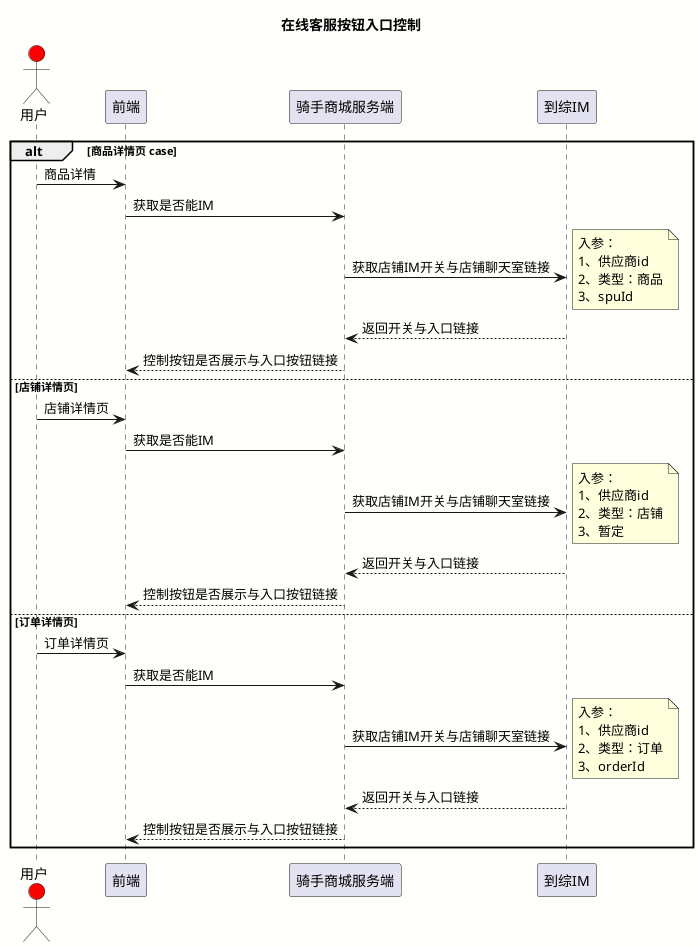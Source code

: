 @startuml
skinparam backgroundColor #FFFFFC
title 在线客服按钮入口控制
actor 用户 #red

alt 商品详情页 case
用户 -> 前端 : 商品详情
前端 -> 骑手商城服务端 : 获取是否能IM
骑手商城服务端 -> 到综IM : 获取店铺IM开关与店铺聊天室链接
note right
入参：
1、供应商id
2、类型：商品
3、spuId
end note
到综IM --> 骑手商城服务端 : 返回开关与入口链接
骑手商城服务端 --> 前端 : 控制按钮是否展示与入口按钮链接

else 店铺详情页
用户 -> 前端 : 店铺详情页
前端 -> 骑手商城服务端 : 获取是否能IM
骑手商城服务端 -> 到综IM : 获取店铺IM开关与店铺聊天室链接
note right
入参：
1、供应商id
2、类型：店铺
3、暂定
end note
到综IM --> 骑手商城服务端 : 返回开关与入口链接
骑手商城服务端 --> 前端 : 控制按钮是否展示与入口按钮链接


else 订单详情页

用户 -> 前端 : 订单详情页
前端 -> 骑手商城服务端 : 获取是否能IM
骑手商城服务端 -> 到综IM : 获取店铺IM开关与店铺聊天室链接
note right
入参：
1、供应商id
2、类型：订单
3、orderId
end note
到综IM --> 骑手商城服务端 : 返回开关与入口链接
骑手商城服务端 --> 前端 : 控制按钮是否展示与入口按钮链接

end

@enduml